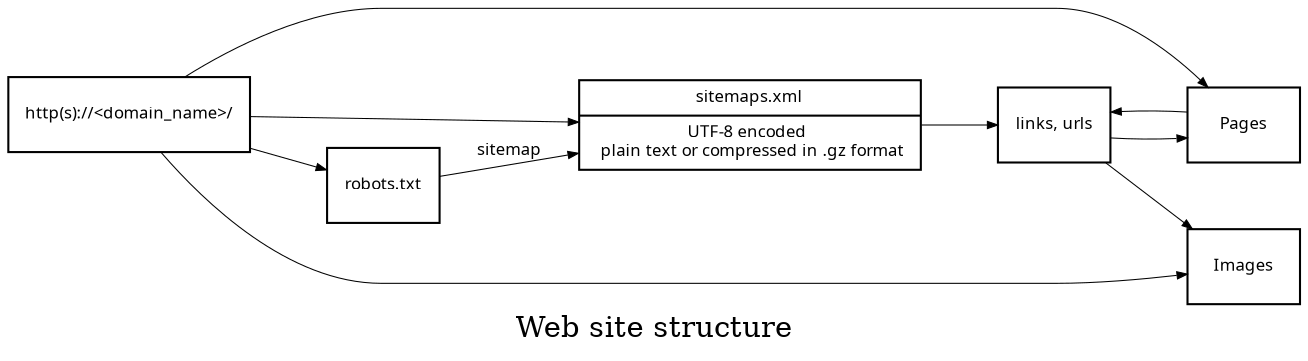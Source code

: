 //
// dot -T png site_structure.gv -o site_structure.png && eog site_structure.png
//
digraph site_structure {
    
    graph [ rankdir = "LR"];
    label="Web site structure";
    node [shape=record,fontname=Verdana,fontsize=8];
    edge [arrowsize=0.5,fontname=Verdana,fontsize=8,penwidth=.5];

    // Nodes
    host [label="http(s):\/\/\<domain_name\>\/"];
    robots_txt [label="robots.txt"];
    sitemaps [label="sitemaps.xml|\
                    UTF-8 encoded \n\
                    plain text or compressed in .gz format"];
    links [label="links, urls"];
    pages [label="Pages"];
    images [label="Images"]

    // Links
    host -> robots_txt;
    host -> pages;
    host -> images;
    host -> sitemaps;
    robots_txt -> sitemaps [label="sitemap"];
    sitemaps -> links;
    links -> pages;
    links -> images;
    pages -> links;
    
}
